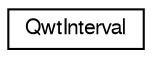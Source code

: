 digraph G
{
  edge [fontname="FreeSans",fontsize="10",labelfontname="FreeSans",labelfontsize="10"];
  node [fontname="FreeSans",fontsize="10",shape=record];
  rankdir="LR";
  Node1 [label="QwtInterval",height=0.2,width=0.4,color="black", fillcolor="white", style="filled",URL="$class_qwt_interval.html",tooltip="A class representing an interval."];
}
